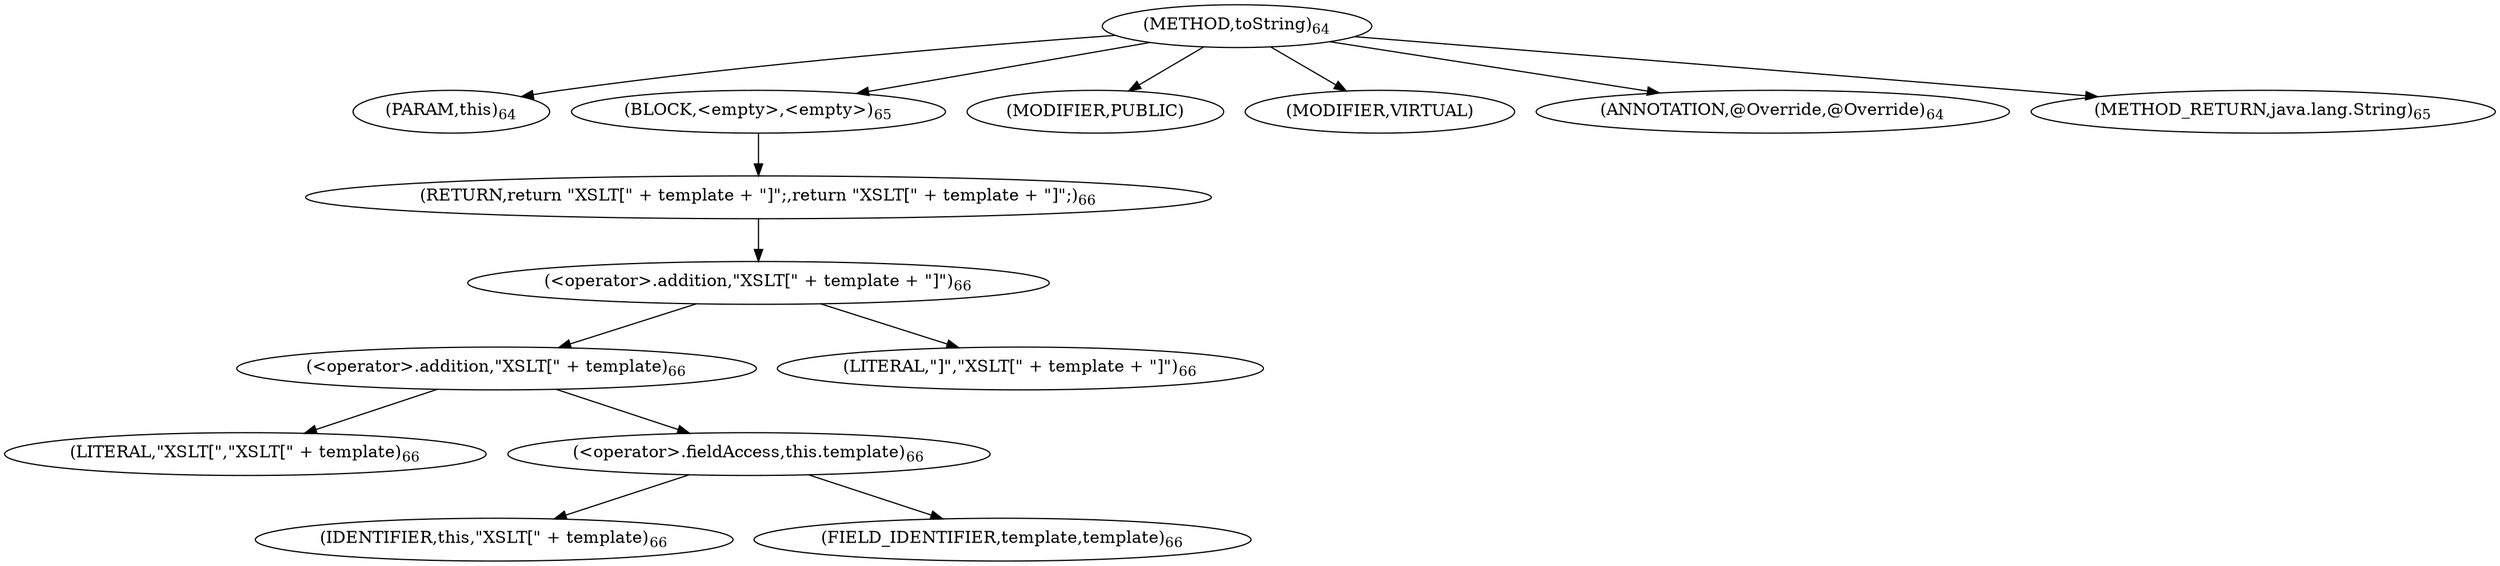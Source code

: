 digraph "toString" {  
"176" [label = <(METHOD,toString)<SUB>64</SUB>> ]
"177" [label = <(PARAM,this)<SUB>64</SUB>> ]
"178" [label = <(BLOCK,&lt;empty&gt;,&lt;empty&gt;)<SUB>65</SUB>> ]
"179" [label = <(RETURN,return &quot;XSLT[&quot; + template + &quot;]&quot;;,return &quot;XSLT[&quot; + template + &quot;]&quot;;)<SUB>66</SUB>> ]
"180" [label = <(&lt;operator&gt;.addition,&quot;XSLT[&quot; + template + &quot;]&quot;)<SUB>66</SUB>> ]
"181" [label = <(&lt;operator&gt;.addition,&quot;XSLT[&quot; + template)<SUB>66</SUB>> ]
"182" [label = <(LITERAL,&quot;XSLT[&quot;,&quot;XSLT[&quot; + template)<SUB>66</SUB>> ]
"183" [label = <(&lt;operator&gt;.fieldAccess,this.template)<SUB>66</SUB>> ]
"184" [label = <(IDENTIFIER,this,&quot;XSLT[&quot; + template)<SUB>66</SUB>> ]
"185" [label = <(FIELD_IDENTIFIER,template,template)<SUB>66</SUB>> ]
"186" [label = <(LITERAL,&quot;]&quot;,&quot;XSLT[&quot; + template + &quot;]&quot;)<SUB>66</SUB>> ]
"187" [label = <(MODIFIER,PUBLIC)> ]
"188" [label = <(MODIFIER,VIRTUAL)> ]
"189" [label = <(ANNOTATION,@Override,@Override)<SUB>64</SUB>> ]
"190" [label = <(METHOD_RETURN,java.lang.String)<SUB>65</SUB>> ]
  "176" -> "177" 
  "176" -> "178" 
  "176" -> "187" 
  "176" -> "188" 
  "176" -> "189" 
  "176" -> "190" 
  "178" -> "179" 
  "179" -> "180" 
  "180" -> "181" 
  "180" -> "186" 
  "181" -> "182" 
  "181" -> "183" 
  "183" -> "184" 
  "183" -> "185" 
}
